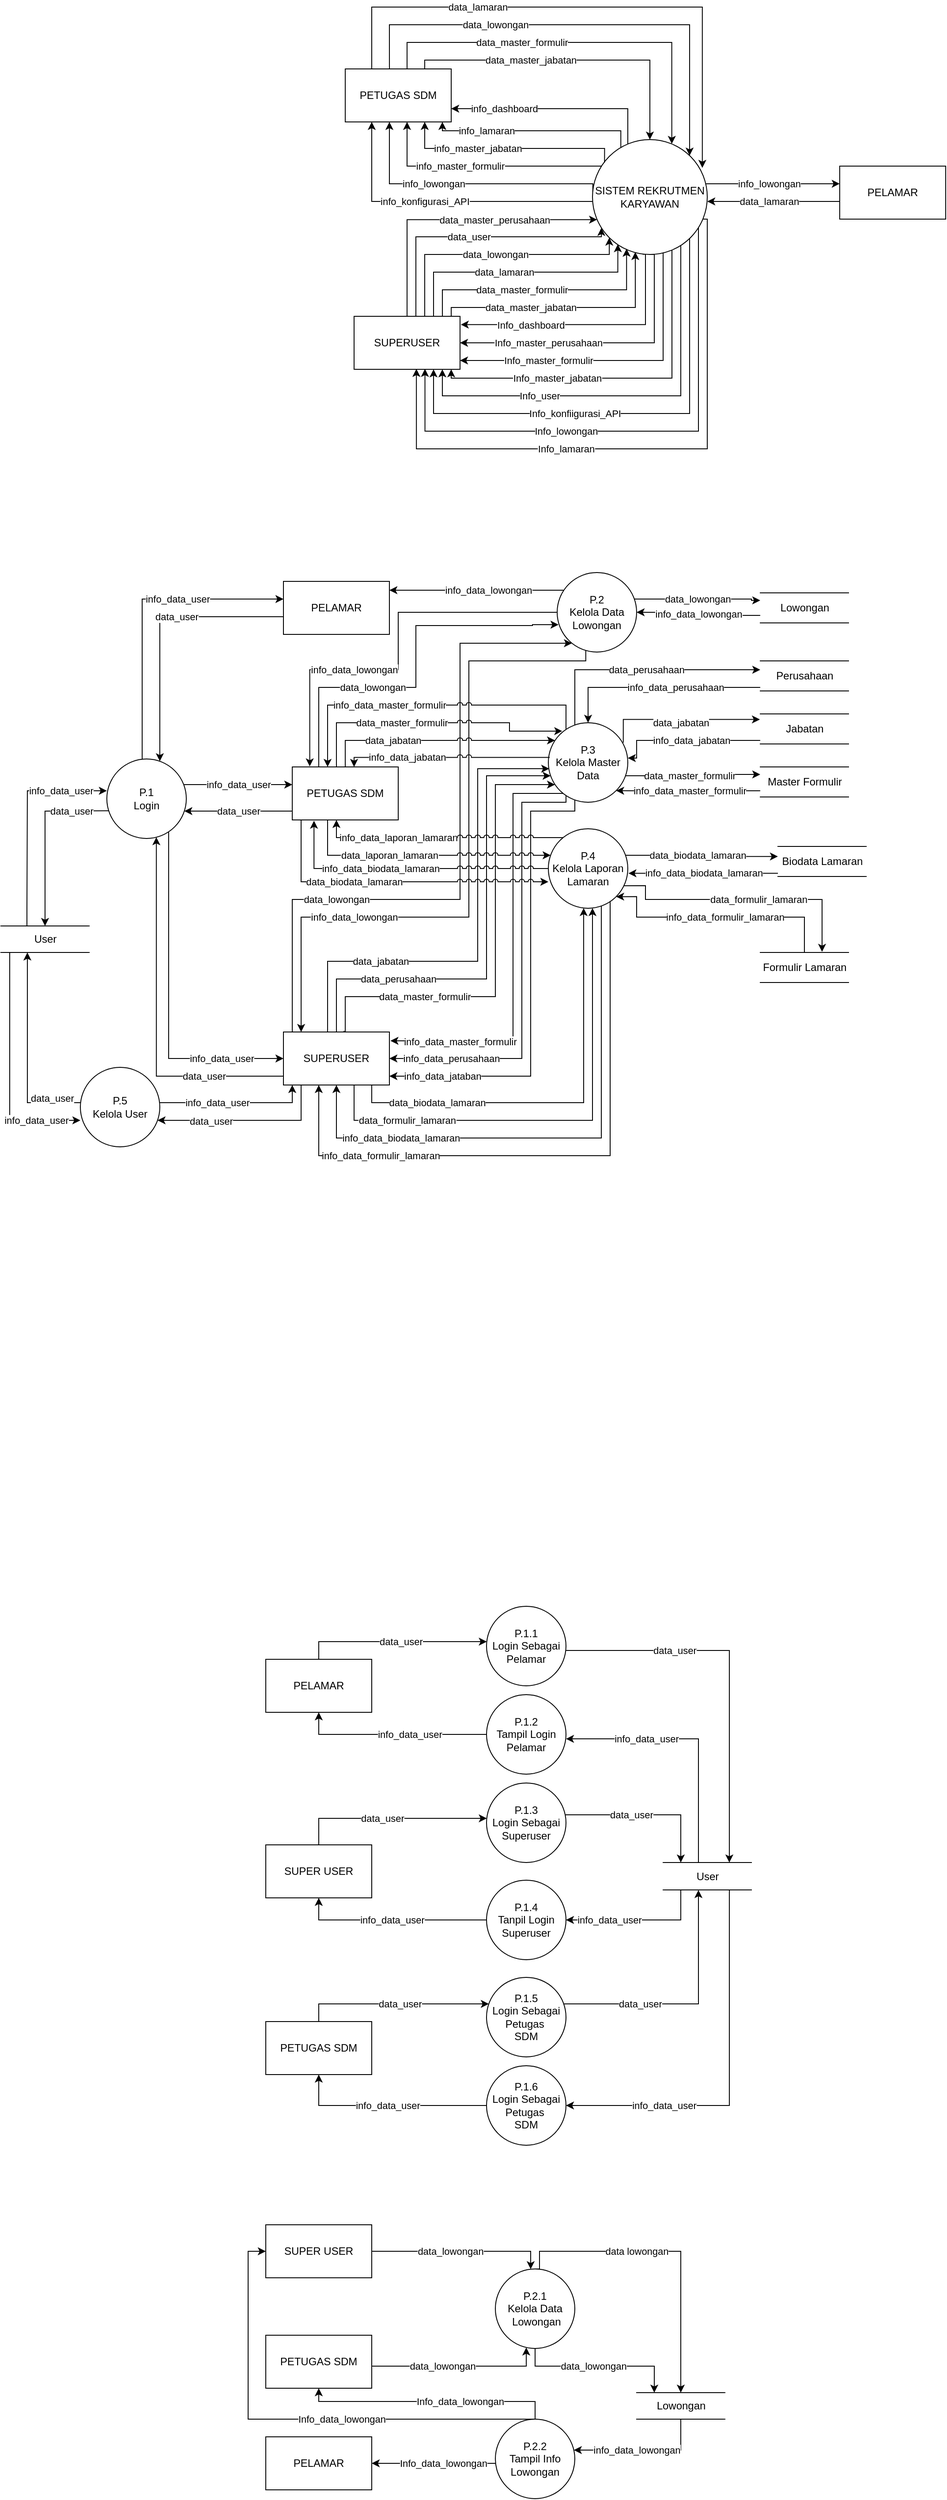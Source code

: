 <mxfile version="21.1.4" type="github">
  <diagram id="4OnkQuiGUajiTFqm5Er3" name="Page-1">
    <mxGraphModel dx="1930" dy="1580" grid="1" gridSize="10" guides="1" tooltips="1" connect="1" arrows="1" fold="1" page="1" pageScale="1" pageWidth="850" pageHeight="1100" math="0" shadow="0">
      <root>
        <mxCell id="0" />
        <mxCell id="1" parent="0" />
        <mxCell id="mXWuJuIeZDy16dcTsGSH-174" value="info_lamaran" style="edgeStyle=orthogonalEdgeStyle;rounded=0;orthogonalLoop=1;jettySize=auto;html=1;exitX=0.072;exitY=0.753;exitDx=0;exitDy=0;exitPerimeter=0;" parent="1" source="mXWuJuIeZDy16dcTsGSH-188" target="mXWuJuIeZDy16dcTsGSH-195" edge="1">
          <mxGeometry x="0.481" relative="1" as="geometry">
            <Array as="points">
              <mxPoint x="402" y="120" />
              <mxPoint x="200" y="120" />
            </Array>
            <mxPoint as="offset" />
            <mxPoint x="419.27" y="134.04" as="sourcePoint" />
            <mxPoint x="200" y="113" as="targetPoint" />
          </mxGeometry>
        </mxCell>
        <mxCell id="mXWuJuIeZDy16dcTsGSH-175" value="info_master_formulir" style="edgeStyle=orthogonalEdgeStyle;rounded=0;orthogonalLoop=1;jettySize=auto;html=1;" parent="1" source="mXWuJuIeZDy16dcTsGSH-188" target="mXWuJuIeZDy16dcTsGSH-195" edge="1">
          <mxGeometry x="0.186" relative="1" as="geometry">
            <Array as="points">
              <mxPoint x="160" y="160" />
            </Array>
            <mxPoint as="offset" />
          </mxGeometry>
        </mxCell>
        <mxCell id="mXWuJuIeZDy16dcTsGSH-176" value="info_konfigurasi_API" style="edgeStyle=orthogonalEdgeStyle;rounded=0;orthogonalLoop=1;jettySize=auto;html=1;entryX=0.25;entryY=1;entryDx=0;entryDy=0;" parent="1" source="mXWuJuIeZDy16dcTsGSH-188" target="mXWuJuIeZDy16dcTsGSH-195" edge="1">
          <mxGeometry x="0.118" relative="1" as="geometry">
            <Array as="points">
              <mxPoint x="120" y="200" />
            </Array>
            <mxPoint as="offset" />
            <mxPoint x="120" y="120" as="targetPoint" />
          </mxGeometry>
        </mxCell>
        <mxCell id="mXWuJuIeZDy16dcTsGSH-177" value="info_dashboard" style="edgeStyle=orthogonalEdgeStyle;rounded=0;orthogonalLoop=1;jettySize=auto;html=1;entryX=1;entryY=0.75;entryDx=0;entryDy=0;" parent="1" source="mXWuJuIeZDy16dcTsGSH-188" target="mXWuJuIeZDy16dcTsGSH-195" edge="1">
          <mxGeometry x="0.5" relative="1" as="geometry">
            <Array as="points">
              <mxPoint x="410" y="95" />
            </Array>
            <mxPoint as="offset" />
          </mxGeometry>
        </mxCell>
        <mxCell id="mXWuJuIeZDy16dcTsGSH-178" value="data_lowongan" style="edgeStyle=orthogonalEdgeStyle;rounded=0;orthogonalLoop=1;jettySize=auto;html=1;exitX=0.417;exitY=0;exitDx=0;exitDy=0;exitPerimeter=0;" parent="1" source="mXWuJuIeZDy16dcTsGSH-195" target="mXWuJuIeZDy16dcTsGSH-188" edge="1">
          <mxGeometry x="-0.368" relative="1" as="geometry">
            <Array as="points">
              <mxPoint x="140" />
              <mxPoint x="480" />
            </Array>
            <mxPoint as="offset" />
          </mxGeometry>
        </mxCell>
        <mxCell id="mXWuJuIeZDy16dcTsGSH-179" value="info_lowongan" style="edgeStyle=orthogonalEdgeStyle;rounded=0;orthogonalLoop=1;jettySize=auto;html=1;entryX=0;entryY=0.333;entryDx=0;entryDy=0;entryPerimeter=0;" parent="1" source="mXWuJuIeZDy16dcTsGSH-188" target="mXWuJuIeZDy16dcTsGSH-197" edge="1">
          <mxGeometry x="-0.054" relative="1" as="geometry">
            <Array as="points">
              <mxPoint x="510" y="180" />
              <mxPoint x="510" y="180" />
            </Array>
            <mxPoint as="offset" />
            <mxPoint x="648" y="170" as="targetPoint" />
          </mxGeometry>
        </mxCell>
        <mxCell id="mXWuJuIeZDy16dcTsGSH-180" value="Info_master_jabatan" style="edgeStyle=orthogonalEdgeStyle;rounded=0;orthogonalLoop=1;jettySize=auto;html=1;" parent="1" source="mXWuJuIeZDy16dcTsGSH-188" edge="1">
          <mxGeometry x="0.358" relative="1" as="geometry">
            <mxPoint x="210" y="390" as="targetPoint" />
            <Array as="points">
              <mxPoint x="460" y="400" />
              <mxPoint x="210" y="400" />
            </Array>
            <mxPoint as="offset" />
          </mxGeometry>
        </mxCell>
        <mxCell id="mXWuJuIeZDy16dcTsGSH-181" value="Info_master_formulir" style="edgeStyle=orthogonalEdgeStyle;rounded=0;orthogonalLoop=1;jettySize=auto;html=1;" parent="1" source="mXWuJuIeZDy16dcTsGSH-188" target="mXWuJuIeZDy16dcTsGSH-204" edge="1">
          <mxGeometry x="0.431" relative="1" as="geometry">
            <mxPoint x="230" y="380" as="targetPoint" />
            <Array as="points">
              <mxPoint x="450" y="380" />
            </Array>
            <mxPoint as="offset" />
          </mxGeometry>
        </mxCell>
        <mxCell id="mXWuJuIeZDy16dcTsGSH-182" value="Info_master_perusahaan" style="edgeStyle=orthogonalEdgeStyle;rounded=0;orthogonalLoop=1;jettySize=auto;html=1;entryX=1;entryY=0.5;entryDx=0;entryDy=0;exitX=1;exitY=0.5;exitDx=0;exitDy=0;" parent="1" source="mXWuJuIeZDy16dcTsGSH-188" target="mXWuJuIeZDy16dcTsGSH-204" edge="1">
          <mxGeometry x="0.385" relative="1" as="geometry">
            <Array as="points">
              <mxPoint x="440" y="260" />
              <mxPoint x="440" y="360" />
            </Array>
            <mxPoint as="offset" />
          </mxGeometry>
        </mxCell>
        <mxCell id="mXWuJuIeZDy16dcTsGSH-183" value="Info_dashboard" style="edgeStyle=orthogonalEdgeStyle;rounded=0;orthogonalLoop=1;jettySize=auto;html=1;entryX=1.007;entryY=0.157;entryDx=0;entryDy=0;exitX=0.998;exitY=0.563;exitDx=0;exitDy=0;exitPerimeter=0;entryPerimeter=0;" parent="1" source="mXWuJuIeZDy16dcTsGSH-188" target="mXWuJuIeZDy16dcTsGSH-204" edge="1">
          <mxGeometry x="0.458" y="1" relative="1" as="geometry">
            <Array as="points">
              <mxPoint x="430" y="260" />
              <mxPoint x="430" y="339" />
            </Array>
            <mxPoint as="offset" />
          </mxGeometry>
        </mxCell>
        <mxCell id="mXWuJuIeZDy16dcTsGSH-184" value="Info_user" style="edgeStyle=orthogonalEdgeStyle;rounded=0;orthogonalLoop=1;jettySize=auto;html=1;entryX=0.833;entryY=1;entryDx=0;entryDy=0;entryPerimeter=0;" parent="1" source="mXWuJuIeZDy16dcTsGSH-188" target="mXWuJuIeZDy16dcTsGSH-204" edge="1">
          <mxGeometry x="0.405" relative="1" as="geometry">
            <Array as="points">
              <mxPoint x="470" y="420" />
              <mxPoint x="200" y="420" />
            </Array>
            <mxPoint as="offset" />
          </mxGeometry>
        </mxCell>
        <mxCell id="mXWuJuIeZDy16dcTsGSH-185" value="Info_konfiigurasi_API" style="edgeStyle=orthogonalEdgeStyle;rounded=0;orthogonalLoop=1;jettySize=auto;html=1;entryX=0.75;entryY=1;entryDx=0;entryDy=0;" parent="1" source="mXWuJuIeZDy16dcTsGSH-188" target="mXWuJuIeZDy16dcTsGSH-204" edge="1">
          <mxGeometry x="0.22" relative="1" as="geometry">
            <Array as="points">
              <mxPoint x="480" y="440" />
              <mxPoint x="190" y="440" />
            </Array>
            <mxPoint as="offset" />
          </mxGeometry>
        </mxCell>
        <mxCell id="mXWuJuIeZDy16dcTsGSH-186" value="Info_lowongan" style="edgeStyle=orthogonalEdgeStyle;rounded=0;orthogonalLoop=1;jettySize=auto;html=1;entryX=0.669;entryY=0.992;entryDx=0;entryDy=0;entryPerimeter=0;" parent="1" source="mXWuJuIeZDy16dcTsGSH-188" target="mXWuJuIeZDy16dcTsGSH-204" edge="1">
          <mxGeometry x="0.246" relative="1" as="geometry">
            <Array as="points">
              <mxPoint x="490" y="460" />
              <mxPoint x="180" y="460" />
            </Array>
            <mxPoint as="offset" />
          </mxGeometry>
        </mxCell>
        <mxCell id="mXWuJuIeZDy16dcTsGSH-187" value="Info_lamaran" style="edgeStyle=orthogonalEdgeStyle;rounded=0;orthogonalLoop=1;jettySize=auto;html=1;entryX=0.588;entryY=0.992;entryDx=0;entryDy=0;entryPerimeter=0;exitX=0.741;exitY=0.064;exitDx=0;exitDy=0;exitPerimeter=0;" parent="1" source="mXWuJuIeZDy16dcTsGSH-188" target="mXWuJuIeZDy16dcTsGSH-204" edge="1">
          <mxGeometry x="0.252" relative="1" as="geometry">
            <Array as="points">
              <mxPoint x="492" y="220" />
              <mxPoint x="500" y="220" />
              <mxPoint x="500" y="480" />
              <mxPoint x="171" y="480" />
            </Array>
            <mxPoint as="offset" />
          </mxGeometry>
        </mxCell>
        <mxCell id="mXWuJuIeZDy16dcTsGSH-188" value="SISTEM REKRUTMEN KARYAWAN" style="ellipse;whiteSpace=wrap;html=1;aspect=fixed;direction=south;" parent="1" vertex="1">
          <mxGeometry x="370" y="130" width="130" height="130" as="geometry" />
        </mxCell>
        <mxCell id="mXWuJuIeZDy16dcTsGSH-189" value="data_lamaran" style="edgeStyle=orthogonalEdgeStyle;rounded=0;orthogonalLoop=1;jettySize=auto;html=1;entryX=0.246;entryY=0.043;entryDx=0;entryDy=0;entryPerimeter=0;" parent="1" source="mXWuJuIeZDy16dcTsGSH-195" target="mXWuJuIeZDy16dcTsGSH-188" edge="1">
          <mxGeometry x="-0.393" relative="1" as="geometry">
            <Array as="points">
              <mxPoint x="120" y="-20" />
              <mxPoint x="494" y="-20" />
            </Array>
            <mxPoint as="offset" />
          </mxGeometry>
        </mxCell>
        <mxCell id="mXWuJuIeZDy16dcTsGSH-190" value="data_master_formulir" style="edgeStyle=orthogonalEdgeStyle;rounded=0;orthogonalLoop=1;jettySize=auto;html=1;entryX=0.037;entryY=0.309;entryDx=0;entryDy=0;entryPerimeter=0;" parent="1" source="mXWuJuIeZDy16dcTsGSH-195" target="mXWuJuIeZDy16dcTsGSH-188" edge="1">
          <mxGeometry x="-0.28" relative="1" as="geometry">
            <Array as="points">
              <mxPoint x="160" y="20" />
              <mxPoint x="460" y="20" />
            </Array>
            <mxPoint as="offset" />
            <mxPoint x="460" y="130" as="targetPoint" />
          </mxGeometry>
        </mxCell>
        <mxCell id="mXWuJuIeZDy16dcTsGSH-191" value="" style="edgeStyle=orthogonalEdgeStyle;rounded=0;orthogonalLoop=1;jettySize=auto;html=1;exitX=0.2;exitY=0.895;exitDx=0;exitDy=0;exitPerimeter=0;" parent="1" source="mXWuJuIeZDy16dcTsGSH-188" target="mXWuJuIeZDy16dcTsGSH-195" edge="1">
          <mxGeometry x="0.041" y="10" relative="1" as="geometry">
            <Array as="points">
              <mxPoint x="384" y="140" />
              <mxPoint x="180" y="140" />
            </Array>
            <mxPoint as="offset" />
          </mxGeometry>
        </mxCell>
        <mxCell id="mXWuJuIeZDy16dcTsGSH-192" value="info_master_jabatan" style="edgeLabel;html=1;align=center;verticalAlign=middle;resizable=0;points=[];" parent="mXWuJuIeZDy16dcTsGSH-191" vertex="1" connectable="0">
          <mxGeometry x="0.24" y="1" relative="1" as="geometry">
            <mxPoint x="-5" y="-1" as="offset" />
          </mxGeometry>
        </mxCell>
        <mxCell id="mXWuJuIeZDy16dcTsGSH-193" value="info_lowongan" style="edgeStyle=orthogonalEdgeStyle;rounded=0;orthogonalLoop=1;jettySize=auto;html=1;exitX=0.451;exitY=0.997;exitDx=0;exitDy=0;exitPerimeter=0;" parent="1" source="mXWuJuIeZDy16dcTsGSH-188" target="mXWuJuIeZDy16dcTsGSH-195" edge="1">
          <mxGeometry x="0.223" relative="1" as="geometry">
            <Array as="points">
              <mxPoint x="370" y="180" />
              <mxPoint x="140" y="180" />
            </Array>
            <mxPoint as="offset" />
          </mxGeometry>
        </mxCell>
        <mxCell id="mXWuJuIeZDy16dcTsGSH-194" value="data_master_jabatan" style="edgeStyle=orthogonalEdgeStyle;rounded=0;orthogonalLoop=1;jettySize=auto;html=1;" parent="1" source="mXWuJuIeZDy16dcTsGSH-195" target="mXWuJuIeZDy16dcTsGSH-188" edge="1">
          <mxGeometry x="-0.268" relative="1" as="geometry">
            <Array as="points">
              <mxPoint x="180" y="40" />
              <mxPoint x="435" y="40" />
            </Array>
            <mxPoint as="offset" />
          </mxGeometry>
        </mxCell>
        <mxCell id="mXWuJuIeZDy16dcTsGSH-195" value="PETUGAS SDM" style="rounded=0;whiteSpace=wrap;html=1;" parent="1" vertex="1">
          <mxGeometry x="90" y="50" width="120" height="60" as="geometry" />
        </mxCell>
        <mxCell id="mXWuJuIeZDy16dcTsGSH-196" value="data_lamaran" style="edgeStyle=orthogonalEdgeStyle;rounded=0;orthogonalLoop=1;jettySize=auto;html=1;" parent="1" source="mXWuJuIeZDy16dcTsGSH-197" edge="1">
          <mxGeometry x="0.067" relative="1" as="geometry">
            <Array as="points">
              <mxPoint x="500" y="200" />
            </Array>
            <mxPoint as="offset" />
            <mxPoint x="500" y="200" as="targetPoint" />
          </mxGeometry>
        </mxCell>
        <mxCell id="mXWuJuIeZDy16dcTsGSH-197" value="PELAMAR" style="rounded=0;whiteSpace=wrap;html=1;" parent="1" vertex="1">
          <mxGeometry x="650" y="160" width="120" height="60" as="geometry" />
        </mxCell>
        <mxCell id="mXWuJuIeZDy16dcTsGSH-198" value="data_master_jabatan" style="edgeStyle=orthogonalEdgeStyle;rounded=0;orthogonalLoop=1;jettySize=auto;html=1;entryX=0.979;entryY=0.627;entryDx=0;entryDy=0;entryPerimeter=0;" parent="1" source="mXWuJuIeZDy16dcTsGSH-204" target="mXWuJuIeZDy16dcTsGSH-188" edge="1">
          <mxGeometry x="-0.289" relative="1" as="geometry">
            <Array as="points">
              <mxPoint x="210" y="320" />
              <mxPoint x="419" y="320" />
            </Array>
            <mxPoint as="offset" />
          </mxGeometry>
        </mxCell>
        <mxCell id="mXWuJuIeZDy16dcTsGSH-199" value="data_master_formulir" style="edgeStyle=orthogonalEdgeStyle;rounded=0;orthogonalLoop=1;jettySize=auto;html=1;entryX=0.95;entryY=0.703;entryDx=0;entryDy=0;entryPerimeter=0;" parent="1" source="mXWuJuIeZDy16dcTsGSH-204" target="mXWuJuIeZDy16dcTsGSH-188" edge="1">
          <mxGeometry x="-0.158" relative="1" as="geometry">
            <Array as="points">
              <mxPoint x="200" y="300" />
              <mxPoint x="409" y="300" />
            </Array>
            <mxPoint as="offset" />
          </mxGeometry>
        </mxCell>
        <mxCell id="mXWuJuIeZDy16dcTsGSH-200" value="data_lamaran" style="edgeStyle=orthogonalEdgeStyle;rounded=0;orthogonalLoop=1;jettySize=auto;html=1;entryX=0.911;entryY=0.779;entryDx=0;entryDy=0;entryPerimeter=0;" parent="1" source="mXWuJuIeZDy16dcTsGSH-204" target="mXWuJuIeZDy16dcTsGSH-188" edge="1">
          <mxGeometry x="-0.104" relative="1" as="geometry">
            <Array as="points">
              <mxPoint x="190" y="280" />
              <mxPoint x="399" y="280" />
            </Array>
            <mxPoint as="offset" />
          </mxGeometry>
        </mxCell>
        <mxCell id="mXWuJuIeZDy16dcTsGSH-201" value="data_lowongan" style="edgeStyle=orthogonalEdgeStyle;rounded=0;orthogonalLoop=1;jettySize=auto;html=1;entryX=1;entryY=1;entryDx=0;entryDy=0;" parent="1" source="mXWuJuIeZDy16dcTsGSH-204" target="mXWuJuIeZDy16dcTsGSH-188" edge="1">
          <mxGeometry x="0.007" relative="1" as="geometry">
            <Array as="points">
              <mxPoint x="180" y="260" />
              <mxPoint x="389" y="260" />
            </Array>
            <mxPoint as="offset" />
          </mxGeometry>
        </mxCell>
        <mxCell id="mXWuJuIeZDy16dcTsGSH-202" value="data_user" style="edgeStyle=orthogonalEdgeStyle;rounded=0;orthogonalLoop=1;jettySize=auto;html=1;entryX=0.769;entryY=0.923;entryDx=0;entryDy=0;entryPerimeter=0;" parent="1" source="mXWuJuIeZDy16dcTsGSH-204" target="mXWuJuIeZDy16dcTsGSH-188" edge="1">
          <mxGeometry x="-0.033" relative="1" as="geometry">
            <Array as="points">
              <mxPoint x="170" y="240" />
              <mxPoint x="380" y="240" />
            </Array>
            <mxPoint as="offset" />
          </mxGeometry>
        </mxCell>
        <mxCell id="mXWuJuIeZDy16dcTsGSH-203" value="data_master_perusahaan" style="edgeStyle=orthogonalEdgeStyle;rounded=0;orthogonalLoop=1;jettySize=auto;html=1;entryX=0.697;entryY=0.96;entryDx=0;entryDy=0;entryPerimeter=0;" parent="1" source="mXWuJuIeZDy16dcTsGSH-204" target="mXWuJuIeZDy16dcTsGSH-188" edge="1">
          <mxGeometry x="0.283" relative="1" as="geometry">
            <mxPoint x="370" y="220" as="targetPoint" />
            <Array as="points">
              <mxPoint x="160" y="221" />
            </Array>
            <mxPoint as="offset" />
          </mxGeometry>
        </mxCell>
        <mxCell id="mXWuJuIeZDy16dcTsGSH-204" value="SUPERUSER" style="rounded=0;whiteSpace=wrap;html=1;" parent="1" vertex="1">
          <mxGeometry x="100" y="330" width="120" height="60" as="geometry" />
        </mxCell>
        <mxCell id="mXWuJuIeZDy16dcTsGSH-205" value="data_user" style="edgeStyle=orthogonalEdgeStyle;rounded=0;orthogonalLoop=1;jettySize=auto;html=1;entryX=0.5;entryY=0;entryDx=0;entryDy=0;exitX=0.028;exitY=0.651;exitDx=0;exitDy=0;exitPerimeter=0;" parent="1" source="mXWuJuIeZDy16dcTsGSH-209" target="mXWuJuIeZDy16dcTsGSH-225" edge="1">
          <mxGeometry x="-0.58" relative="1" as="geometry">
            <mxPoint x="-180.0" y="884" as="sourcePoint" />
            <mxPoint x="-270" y="884" as="targetPoint" />
            <Array as="points">
              <mxPoint x="-180" y="890" />
              <mxPoint x="-250" y="890" />
            </Array>
            <mxPoint as="offset" />
          </mxGeometry>
        </mxCell>
        <mxCell id="mXWuJuIeZDy16dcTsGSH-206" value="info_data_user" style="edgeStyle=orthogonalEdgeStyle;rounded=0;orthogonalLoop=1;jettySize=auto;html=1;" parent="1" source="mXWuJuIeZDy16dcTsGSH-209" edge="1">
          <mxGeometry x="0.296" relative="1" as="geometry">
            <Array as="points">
              <mxPoint x="-140" y="650" />
              <mxPoint x="20" y="650" />
            </Array>
            <mxPoint as="offset" />
            <mxPoint x="20" y="650" as="targetPoint" />
          </mxGeometry>
        </mxCell>
        <mxCell id="mXWuJuIeZDy16dcTsGSH-207" value="info_data_user" style="edgeStyle=orthogonalEdgeStyle;rounded=0;orthogonalLoop=1;jettySize=auto;html=1;" parent="1" source="mXWuJuIeZDy16dcTsGSH-209" edge="1">
          <mxGeometry relative="1" as="geometry">
            <mxPoint x="30" y="860" as="targetPoint" />
            <Array as="points">
              <mxPoint x="30" y="860" />
            </Array>
          </mxGeometry>
        </mxCell>
        <mxCell id="mXWuJuIeZDy16dcTsGSH-208" value="info_data_user" style="edgeStyle=orthogonalEdgeStyle;rounded=0;orthogonalLoop=1;jettySize=auto;html=1;entryX=0;entryY=0.5;entryDx=0;entryDy=0;" parent="1" source="mXWuJuIeZDy16dcTsGSH-209" target="mXWuJuIeZDy16dcTsGSH-222" edge="1">
          <mxGeometry x="0.638" relative="1" as="geometry">
            <Array as="points">
              <mxPoint x="-110" y="1170" />
            </Array>
            <mxPoint as="offset" />
            <mxPoint x="20" y="1180" as="targetPoint" />
          </mxGeometry>
        </mxCell>
        <mxCell id="mXWuJuIeZDy16dcTsGSH-209" value="&lt;div&gt;P.1&lt;/div&gt;&lt;div&gt;Login&lt;br&gt;&lt;/div&gt;" style="ellipse;whiteSpace=wrap;html=1;aspect=fixed;" parent="1" vertex="1">
          <mxGeometry x="-180" y="831" width="90" height="90" as="geometry" />
        </mxCell>
        <mxCell id="mXWuJuIeZDy16dcTsGSH-210" value="data_user" style="edgeStyle=orthogonalEdgeStyle;rounded=0;orthogonalLoop=1;jettySize=auto;html=1;" parent="1" source="mXWuJuIeZDy16dcTsGSH-212" target="mXWuJuIeZDy16dcTsGSH-209" edge="1">
          <mxGeometry relative="1" as="geometry">
            <Array as="points">
              <mxPoint x="-60" y="890" />
              <mxPoint x="-60" y="890" />
            </Array>
          </mxGeometry>
        </mxCell>
        <mxCell id="mXWuJuIeZDy16dcTsGSH-211" value="data_lowongan" style="edgeStyle=orthogonalEdgeStyle;rounded=0;orthogonalLoop=1;jettySize=auto;html=1;entryX=0.017;entryY=0.656;entryDx=0;entryDy=0;entryPerimeter=0;" parent="1" source="mXWuJuIeZDy16dcTsGSH-212" target="mXWuJuIeZDy16dcTsGSH-232" edge="1">
          <mxGeometry x="-0.302" relative="1" as="geometry">
            <Array as="points">
              <mxPoint x="60" y="750" />
              <mxPoint x="170" y="750" />
              <mxPoint x="170" y="680" />
              <mxPoint x="302" y="680" />
            </Array>
            <mxPoint as="offset" />
          </mxGeometry>
        </mxCell>
        <mxCell id="mXWuJuIeZDy16dcTsGSH-212" value="PETUGAS SDM" style="rounded=0;whiteSpace=wrap;html=1;" parent="1" vertex="1">
          <mxGeometry x="30" y="840" width="120" height="60" as="geometry" />
        </mxCell>
        <mxCell id="mXWuJuIeZDy16dcTsGSH-213" value="data_user" style="edgeStyle=orthogonalEdgeStyle;rounded=0;orthogonalLoop=1;jettySize=auto;html=1;" parent="1" source="mXWuJuIeZDy16dcTsGSH-214" target="mXWuJuIeZDy16dcTsGSH-209" edge="1">
          <mxGeometry x="-0.201" relative="1" as="geometry">
            <Array as="points">
              <mxPoint x="-120" y="670" />
            </Array>
            <mxPoint as="offset" />
          </mxGeometry>
        </mxCell>
        <mxCell id="mXWuJuIeZDy16dcTsGSH-214" value="PELAMAR" style="rounded=0;whiteSpace=wrap;html=1;" parent="1" vertex="1">
          <mxGeometry x="20" y="630" width="120" height="60" as="geometry" />
        </mxCell>
        <mxCell id="mXWuJuIeZDy16dcTsGSH-215" value="data_user" style="edgeStyle=orthogonalEdgeStyle;rounded=0;orthogonalLoop=1;jettySize=auto;html=1;entryX=0.623;entryY=0.984;entryDx=0;entryDy=0;entryPerimeter=0;" parent="1" source="mXWuJuIeZDy16dcTsGSH-222" target="mXWuJuIeZDy16dcTsGSH-209" edge="1">
          <mxGeometry x="-0.566" relative="1" as="geometry">
            <Array as="points">
              <mxPoint x="-124" y="1190" />
            </Array>
            <mxPoint as="offset" />
            <mxPoint x="-120" y="920" as="targetPoint" />
          </mxGeometry>
        </mxCell>
        <mxCell id="mXWuJuIeZDy16dcTsGSH-216" value="data_lowongan" style="edgeStyle=orthogonalEdgeStyle;rounded=0;orthogonalLoop=1;jettySize=auto;html=1;" parent="1" source="mXWuJuIeZDy16dcTsGSH-222" target="mXWuJuIeZDy16dcTsGSH-232" edge="1">
          <mxGeometry x="-0.471" relative="1" as="geometry">
            <mxPoint x="200" y="690" as="targetPoint" />
            <Array as="points">
              <mxPoint x="30" y="990" />
              <mxPoint x="220" y="990" />
              <mxPoint x="220" y="700" />
            </Array>
            <mxPoint as="offset" />
          </mxGeometry>
        </mxCell>
        <mxCell id="mXWuJuIeZDy16dcTsGSH-217" value="data_jabatan" style="edgeStyle=orthogonalEdgeStyle;rounded=0;orthogonalLoop=1;jettySize=auto;html=1;entryX=0.011;entryY=0.578;entryDx=0;entryDy=0;entryPerimeter=0;" parent="1" source="mXWuJuIeZDy16dcTsGSH-222" target="mXWuJuIeZDy16dcTsGSH-243" edge="1">
          <mxGeometry x="-0.49" relative="1" as="geometry">
            <Array as="points">
              <mxPoint x="70" y="1060" />
              <mxPoint x="240" y="1060" />
              <mxPoint x="240" y="842" />
            </Array>
            <mxPoint as="offset" />
          </mxGeometry>
        </mxCell>
        <mxCell id="mXWuJuIeZDy16dcTsGSH-218" value="data_master_formulir" style="edgeStyle=orthogonalEdgeStyle;rounded=0;orthogonalLoop=1;jettySize=auto;html=1;exitX=0.572;exitY=-0.022;exitDx=0;exitDy=0;exitPerimeter=0;" parent="1" source="mXWuJuIeZDy16dcTsGSH-222" target="mXWuJuIeZDy16dcTsGSH-243" edge="1">
          <mxGeometry x="-0.49" relative="1" as="geometry">
            <mxPoint x="270" y="870" as="targetPoint" />
            <Array as="points">
              <mxPoint x="89" y="1140" />
              <mxPoint x="90" y="1140" />
              <mxPoint x="90" y="1100" />
              <mxPoint x="260" y="1100" />
              <mxPoint x="260" y="860" />
            </Array>
            <mxPoint as="offset" />
          </mxGeometry>
        </mxCell>
        <mxCell id="mXWuJuIeZDy16dcTsGSH-219" value="data_biodata_lamaran" style="edgeStyle=orthogonalEdgeStyle;rounded=0;orthogonalLoop=1;jettySize=auto;html=1;" parent="1" source="mXWuJuIeZDy16dcTsGSH-222" target="mXWuJuIeZDy16dcTsGSH-250" edge="1">
          <mxGeometry x="-0.609" relative="1" as="geometry">
            <Array as="points">
              <mxPoint x="120" y="1220" />
              <mxPoint x="360" y="1220" />
            </Array>
            <mxPoint as="offset" />
          </mxGeometry>
        </mxCell>
        <mxCell id="mXWuJuIeZDy16dcTsGSH-220" value="data_formulir_lamaran" style="edgeStyle=orthogonalEdgeStyle;rounded=0;orthogonalLoop=1;jettySize=auto;html=1;" parent="1" source="mXWuJuIeZDy16dcTsGSH-222" target="mXWuJuIeZDy16dcTsGSH-250" edge="1">
          <mxGeometry x="-0.637" relative="1" as="geometry">
            <Array as="points">
              <mxPoint x="100" y="1240" />
              <mxPoint x="370" y="1240" />
            </Array>
            <mxPoint as="offset" />
            <mxPoint x="370" y="1010" as="targetPoint" />
          </mxGeometry>
        </mxCell>
        <mxCell id="mXWuJuIeZDy16dcTsGSH-221" value="data_user" style="edgeStyle=orthogonalEdgeStyle;rounded=0;orthogonalLoop=1;jettySize=auto;html=1;exitX=0.21;exitY=0.999;exitDx=0;exitDy=0;exitPerimeter=0;" parent="1" source="mXWuJuIeZDy16dcTsGSH-222" target="mXWuJuIeZDy16dcTsGSH-253" edge="1">
          <mxGeometry x="0.418" y="1" relative="1" as="geometry">
            <Array as="points">
              <mxPoint x="40" y="1200" />
              <mxPoint x="40" y="1240" />
            </Array>
            <mxPoint as="offset" />
          </mxGeometry>
        </mxCell>
        <mxCell id="mXWuJuIeZDy16dcTsGSH-222" value="SUPERUSER" style="rounded=0;whiteSpace=wrap;html=1;" parent="1" vertex="1">
          <mxGeometry x="20" y="1140" width="120" height="60" as="geometry" />
        </mxCell>
        <mxCell id="mXWuJuIeZDy16dcTsGSH-223" value="info_data_user" style="edgeStyle=orthogonalEdgeStyle;rounded=0;orthogonalLoop=1;jettySize=auto;html=1;entryX=0;entryY=0.5;entryDx=0;entryDy=0;exitX=0.295;exitY=0.047;exitDx=0;exitDy=0;exitPerimeter=0;" parent="1" source="mXWuJuIeZDy16dcTsGSH-225" edge="1">
          <mxGeometry x="0.576" relative="1" as="geometry">
            <mxPoint x="-280" y="1000" as="sourcePoint" />
            <mxPoint x="-180.0" y="867" as="targetPoint" />
            <Array as="points">
              <mxPoint x="-270" y="1000" />
              <mxPoint x="-270" y="1000" />
              <mxPoint x="-270" y="867" />
            </Array>
            <mxPoint as="offset" />
          </mxGeometry>
        </mxCell>
        <mxCell id="mXWuJuIeZDy16dcTsGSH-224" value="info_data_user" style="edgeStyle=orthogonalEdgeStyle;rounded=0;orthogonalLoop=1;jettySize=auto;html=1;entryX=0;entryY=0.667;entryDx=0;entryDy=0;entryPerimeter=0;" parent="1" source="mXWuJuIeZDy16dcTsGSH-225" target="mXWuJuIeZDy16dcTsGSH-253" edge="1">
          <mxGeometry x="0.63" relative="1" as="geometry">
            <Array as="points">
              <mxPoint x="-290" y="1240" />
            </Array>
            <mxPoint as="offset" />
          </mxGeometry>
        </mxCell>
        <mxCell id="mXWuJuIeZDy16dcTsGSH-225" value="User" style="html=1;dashed=0;whitespace=wrap;shape=partialRectangle;right=0;left=0;" parent="1" vertex="1">
          <mxGeometry x="-300" y="1020" width="100" height="30" as="geometry" />
        </mxCell>
        <mxCell id="mXWuJuIeZDy16dcTsGSH-226" value="info_data_lowongan" style="edgeStyle=orthogonalEdgeStyle;rounded=0;orthogonalLoop=1;jettySize=auto;html=1;entryX=1;entryY=0.5;entryDx=0;entryDy=0;exitX=0;exitY=0.75;exitDx=0;exitDy=0;" parent="1" source="mXWuJuIeZDy16dcTsGSH-227" target="mXWuJuIeZDy16dcTsGSH-232" edge="1">
          <mxGeometry relative="1" as="geometry">
            <mxPoint x="600" y="722" as="sourcePoint" />
            <mxPoint x="380" y="722" as="targetPoint" />
          </mxGeometry>
        </mxCell>
        <mxCell id="mXWuJuIeZDy16dcTsGSH-227" value="Lowongan" style="html=1;dashed=0;whitespace=wrap;shape=partialRectangle;right=0;left=0;" parent="1" vertex="1">
          <mxGeometry x="560" y="643" width="100" height="34" as="geometry" />
        </mxCell>
        <mxCell id="mXWuJuIeZDy16dcTsGSH-228" value="info_data_lowongan" style="edgeStyle=orthogonalEdgeStyle;rounded=0;orthogonalLoop=1;jettySize=auto;html=1;exitX=0.333;exitY=0.222;exitDx=0;exitDy=0;exitPerimeter=0;" parent="1" source="mXWuJuIeZDy16dcTsGSH-232" edge="1">
          <mxGeometry x="-0.021" relative="1" as="geometry">
            <Array as="points">
              <mxPoint x="140" y="640" />
            </Array>
            <mxPoint as="offset" />
            <mxPoint x="140" y="640" as="targetPoint" />
          </mxGeometry>
        </mxCell>
        <mxCell id="mXWuJuIeZDy16dcTsGSH-229" value="data_lowongan" style="edgeStyle=orthogonalEdgeStyle;rounded=0;orthogonalLoop=1;jettySize=auto;html=1;entryX=0;entryY=0.25;entryDx=0;entryDy=0;" parent="1" source="mXWuJuIeZDy16dcTsGSH-232" target="mXWuJuIeZDy16dcTsGSH-227" edge="1">
          <mxGeometry relative="1" as="geometry">
            <mxPoint x="430" y="655" as="sourcePoint" />
            <mxPoint x="550" y="650" as="targetPoint" />
            <Array as="points">
              <mxPoint x="550" y="650" />
              <mxPoint x="550" y="652" />
            </Array>
          </mxGeometry>
        </mxCell>
        <mxCell id="mXWuJuIeZDy16dcTsGSH-230" value="info_data_lowongan" style="edgeStyle=orthogonalEdgeStyle;rounded=0;orthogonalLoop=1;jettySize=auto;html=1;entryX=0.165;entryY=-0.01;entryDx=0;entryDy=0;entryPerimeter=0;" parent="1" source="mXWuJuIeZDy16dcTsGSH-232" target="mXWuJuIeZDy16dcTsGSH-212" edge="1">
          <mxGeometry x="0.298" relative="1" as="geometry">
            <Array as="points">
              <mxPoint x="150" y="665" />
              <mxPoint x="150" y="730" />
              <mxPoint x="50" y="730" />
            </Array>
            <mxPoint as="offset" />
          </mxGeometry>
        </mxCell>
        <mxCell id="mXWuJuIeZDy16dcTsGSH-231" value="info_data_lowongan" style="edgeStyle=orthogonalEdgeStyle;rounded=0;orthogonalLoop=1;jettySize=auto;html=1;entryX=0.167;entryY=0;entryDx=0;entryDy=0;entryPerimeter=0;exitX=0.36;exitY=0.974;exitDx=0;exitDy=0;exitPerimeter=0;" parent="1" source="mXWuJuIeZDy16dcTsGSH-232" target="mXWuJuIeZDy16dcTsGSH-222" edge="1">
          <mxGeometry x="0.496" relative="1" as="geometry">
            <mxPoint x="40" y="1101" as="targetPoint" />
            <Array as="points">
              <mxPoint x="362" y="720" />
              <mxPoint x="230" y="720" />
              <mxPoint x="230" y="1010" />
              <mxPoint x="40" y="1010" />
            </Array>
            <mxPoint as="offset" />
          </mxGeometry>
        </mxCell>
        <mxCell id="mXWuJuIeZDy16dcTsGSH-232" value="&lt;div&gt;P.2&lt;/div&gt;&lt;div&gt;Kelola Data Lowongan&lt;br&gt;&lt;/div&gt;" style="ellipse;whiteSpace=wrap;html=1;aspect=fixed;" parent="1" vertex="1">
          <mxGeometry x="330" y="620" width="90" height="90" as="geometry" />
        </mxCell>
        <mxCell id="mXWuJuIeZDy16dcTsGSH-233" value="data_master_formulir" style="edgeStyle=orthogonalEdgeStyle;rounded=0;orthogonalLoop=1;jettySize=auto;html=1;exitX=0.25;exitY=0;exitDx=0;exitDy=0;entryX=0.175;entryY=0.105;entryDx=0;entryDy=0;entryPerimeter=0;jumpStyle=arc;" parent="1" source="mXWuJuIeZDy16dcTsGSH-212" target="mXWuJuIeZDy16dcTsGSH-243" edge="1">
          <mxGeometry x="-0.141" relative="1" as="geometry">
            <mxPoint x="70" y="840" as="sourcePoint" />
            <mxPoint x="280" y="790" as="targetPoint" />
            <Array as="points">
              <mxPoint x="80" y="840" />
              <mxPoint x="80" y="790" />
              <mxPoint x="276" y="790" />
              <mxPoint x="276" y="800" />
            </Array>
            <mxPoint as="offset" />
          </mxGeometry>
        </mxCell>
        <mxCell id="mXWuJuIeZDy16dcTsGSH-234" value="info_data_master_formulir" style="edgeStyle=orthogonalEdgeStyle;rounded=0;orthogonalLoop=1;jettySize=auto;html=1;jumpStyle=arc;" parent="1" source="mXWuJuIeZDy16dcTsGSH-243" edge="1">
          <mxGeometry x="0.238" relative="1" as="geometry">
            <mxPoint x="70" y="840" as="targetPoint" />
            <Array as="points">
              <mxPoint x="340" y="770" />
              <mxPoint x="70" y="770" />
            </Array>
            <mxPoint as="offset" />
          </mxGeometry>
        </mxCell>
        <mxCell id="mXWuJuIeZDy16dcTsGSH-235" value="data_perusahaan" style="edgeStyle=orthogonalEdgeStyle;rounded=0;orthogonalLoop=1;jettySize=auto;html=1;entryX=0;entryY=0.294;entryDx=0;entryDy=0;entryPerimeter=0;" parent="1" source="mXWuJuIeZDy16dcTsGSH-243" target="mXWuJuIeZDy16dcTsGSH-263" edge="1">
          <mxGeometry x="0.054" relative="1" as="geometry">
            <Array as="points">
              <mxPoint x="350" y="730" />
            </Array>
            <mxPoint as="offset" />
            <mxPoint x="510" y="740" as="targetPoint" />
          </mxGeometry>
        </mxCell>
        <mxCell id="mXWuJuIeZDy16dcTsGSH-236" value="data_jabatan" style="edgeStyle=orthogonalEdgeStyle;rounded=0;orthogonalLoop=1;jettySize=auto;html=1;entryX=-0.004;entryY=0.185;entryDx=0;entryDy=0;exitX=0.943;exitY=0.252;exitDx=0;exitDy=0;exitPerimeter=0;entryPerimeter=0;" parent="1" source="mXWuJuIeZDy16dcTsGSH-243" target="mXWuJuIeZDy16dcTsGSH-261" edge="1">
          <mxGeometry x="0.013" y="-4" relative="1" as="geometry">
            <Array as="points">
              <mxPoint x="405" y="786" />
            </Array>
            <mxPoint as="offset" />
          </mxGeometry>
        </mxCell>
        <mxCell id="mXWuJuIeZDy16dcTsGSH-237" value="data_master_formulir" style="edgeStyle=orthogonalEdgeStyle;rounded=0;orthogonalLoop=1;jettySize=auto;html=1;entryX=0;entryY=0.25;entryDx=0;entryDy=0;" parent="1" source="mXWuJuIeZDy16dcTsGSH-243" target="mXWuJuIeZDy16dcTsGSH-259" edge="1">
          <mxGeometry x="-0.054" relative="1" as="geometry">
            <Array as="points">
              <mxPoint x="520" y="850" />
            </Array>
            <mxPoint as="offset" />
          </mxGeometry>
        </mxCell>
        <mxCell id="mXWuJuIeZDy16dcTsGSH-238" value="" style="edgeStyle=orthogonalEdgeStyle;rounded=0;orthogonalLoop=1;jettySize=auto;html=1;exitX=0.333;exitY=0;exitDx=0;exitDy=0;exitPerimeter=0;" parent="1" source="mXWuJuIeZDy16dcTsGSH-222" target="mXWuJuIeZDy16dcTsGSH-243" edge="1">
          <mxGeometry x="0.702" relative="1" as="geometry">
            <mxPoint x="60" y="1099" as="sourcePoint" />
            <Array as="points">
              <mxPoint x="80" y="1140" />
              <mxPoint x="80" y="1080" />
              <mxPoint x="250" y="1080" />
              <mxPoint x="250" y="850" />
            </Array>
            <mxPoint as="offset" />
          </mxGeometry>
        </mxCell>
        <mxCell id="mXWuJuIeZDy16dcTsGSH-239" value="data_perusahaan" style="edgeLabel;html=1;align=center;verticalAlign=middle;resizable=0;points=[];" parent="mXWuJuIeZDy16dcTsGSH-238" vertex="1" connectable="0">
          <mxGeometry x="-0.672" y="-1" relative="1" as="geometry">
            <mxPoint x="59" y="-1" as="offset" />
          </mxGeometry>
        </mxCell>
        <mxCell id="mXWuJuIeZDy16dcTsGSH-240" value="info_data_master_formulir" style="edgeStyle=orthogonalEdgeStyle;rounded=0;orthogonalLoop=1;jettySize=auto;html=1;entryX=1.01;entryY=0.178;entryDx=0;entryDy=0;entryPerimeter=0;" parent="1" source="mXWuJuIeZDy16dcTsGSH-243" target="mXWuJuIeZDy16dcTsGSH-222" edge="1">
          <mxGeometry x="0.666" y="1" relative="1" as="geometry">
            <Array as="points">
              <mxPoint x="280" y="870" />
              <mxPoint x="280" y="1150" />
              <mxPoint x="141" y="1150" />
            </Array>
            <mxPoint as="offset" />
            <mxPoint x="141" y="1151" as="targetPoint" />
          </mxGeometry>
        </mxCell>
        <mxCell id="mXWuJuIeZDy16dcTsGSH-241" value="info_data_perusahaan" style="edgeStyle=orthogonalEdgeStyle;rounded=0;orthogonalLoop=1;jettySize=auto;html=1;entryX=1;entryY=0.5;entryDx=0;entryDy=0;" parent="1" target="mXWuJuIeZDy16dcTsGSH-222" edge="1">
          <mxGeometry x="0.72" relative="1" as="geometry">
            <mxPoint x="340" y="870" as="sourcePoint" />
            <Array as="points">
              <mxPoint x="340" y="880" />
              <mxPoint x="290" y="880" />
              <mxPoint x="290" y="1170" />
            </Array>
            <mxPoint as="offset" />
          </mxGeometry>
        </mxCell>
        <mxCell id="mXWuJuIeZDy16dcTsGSH-242" value="info_data_jataban" style="edgeStyle=orthogonalEdgeStyle;rounded=0;orthogonalLoop=1;jettySize=auto;html=1;" parent="1" source="mXWuJuIeZDy16dcTsGSH-243" edge="1">
          <mxGeometry x="0.77" relative="1" as="geometry">
            <mxPoint x="140" y="1190" as="targetPoint" />
            <Array as="points">
              <mxPoint x="350" y="890" />
              <mxPoint x="300" y="890" />
              <mxPoint x="300" y="1190" />
            </Array>
            <mxPoint as="offset" />
          </mxGeometry>
        </mxCell>
        <mxCell id="mXWuJuIeZDy16dcTsGSH-243" value="&lt;div&gt;P.3&lt;/div&gt;&lt;div&gt;Kelola Master Data&lt;br&gt;&lt;/div&gt;" style="ellipse;whiteSpace=wrap;html=1;aspect=fixed;" parent="1" vertex="1">
          <mxGeometry x="320" y="790" width="90" height="90" as="geometry" />
        </mxCell>
        <mxCell id="mXWuJuIeZDy16dcTsGSH-244" value="info_data_laporan_lamaran" style="edgeStyle=orthogonalEdgeStyle;rounded=0;orthogonalLoop=1;jettySize=auto;html=1;jumpStyle=arc;" parent="1" source="mXWuJuIeZDy16dcTsGSH-250" target="mXWuJuIeZDy16dcTsGSH-212" edge="1">
          <mxGeometry x="0.349" relative="1" as="geometry">
            <Array as="points">
              <mxPoint x="80" y="920" />
            </Array>
            <mxPoint as="offset" />
          </mxGeometry>
        </mxCell>
        <mxCell id="mXWuJuIeZDy16dcTsGSH-245" value="data_biodata_lamaran" style="edgeStyle=orthogonalEdgeStyle;rounded=0;orthogonalLoop=1;jettySize=auto;html=1;entryX=0;entryY=0.333;entryDx=0;entryDy=0;entryPerimeter=0;" parent="1" source="mXWuJuIeZDy16dcTsGSH-250" target="mXWuJuIeZDy16dcTsGSH-257" edge="1">
          <mxGeometry x="-0.061" relative="1" as="geometry">
            <Array as="points">
              <mxPoint x="490" y="940" />
              <mxPoint x="530" y="941" />
            </Array>
            <mxPoint as="offset" />
          </mxGeometry>
        </mxCell>
        <mxCell id="mXWuJuIeZDy16dcTsGSH-246" value="data_formulir_lamaran" style="edgeStyle=orthogonalEdgeStyle;rounded=0;orthogonalLoop=1;jettySize=auto;html=1;entryX=0.709;entryY=-0.021;entryDx=0;entryDy=0;exitX=0.952;exitY=0.716;exitDx=0;exitDy=0;exitPerimeter=0;entryPerimeter=0;" parent="1" source="mXWuJuIeZDy16dcTsGSH-250" target="mXWuJuIeZDy16dcTsGSH-255" edge="1">
          <mxGeometry x="0.115" relative="1" as="geometry">
            <Array as="points">
              <mxPoint x="430" y="974" />
              <mxPoint x="430" y="990" />
              <mxPoint x="630" y="990" />
              <mxPoint x="630" y="1049" />
            </Array>
            <mxPoint x="550" y="1010" as="targetPoint" />
            <mxPoint as="offset" />
          </mxGeometry>
        </mxCell>
        <mxCell id="mXWuJuIeZDy16dcTsGSH-247" value="info_data_biodata_lamaran" style="edgeStyle=orthogonalEdgeStyle;rounded=0;orthogonalLoop=1;jettySize=auto;html=1;entryX=0.205;entryY=1.014;entryDx=0;entryDy=0;entryPerimeter=0;jumpStyle=arc;" parent="1" source="mXWuJuIeZDy16dcTsGSH-250" target="mXWuJuIeZDy16dcTsGSH-212" edge="1">
          <mxGeometry x="0.189" relative="1" as="geometry">
            <mxPoint as="offset" />
          </mxGeometry>
        </mxCell>
        <mxCell id="mXWuJuIeZDy16dcTsGSH-248" value="info_data_biodata_lamaran" style="edgeStyle=orthogonalEdgeStyle;rounded=0;orthogonalLoop=1;jettySize=auto;html=1;exitX=0.316;exitY=0.964;exitDx=0;exitDy=0;exitPerimeter=0;" parent="1" source="mXWuJuIeZDy16dcTsGSH-250" edge="1">
          <mxGeometry x="0.593" relative="1" as="geometry">
            <mxPoint x="350" y="1010" as="sourcePoint" />
            <Array as="points">
              <mxPoint x="380" y="997" />
              <mxPoint x="380" y="1260" />
              <mxPoint x="80" y="1260" />
              <mxPoint x="80" y="1200" />
            </Array>
            <mxPoint as="offset" />
            <mxPoint x="80" y="1200" as="targetPoint" />
          </mxGeometry>
        </mxCell>
        <mxCell id="mXWuJuIeZDy16dcTsGSH-249" value="info_data_formulir_lamaran" style="edgeStyle=orthogonalEdgeStyle;rounded=0;orthogonalLoop=1;jettySize=auto;html=1;" parent="1" source="mXWuJuIeZDy16dcTsGSH-250" edge="1">
          <mxGeometry x="0.57" relative="1" as="geometry">
            <mxPoint x="60" y="1200" as="targetPoint" />
            <Array as="points">
              <mxPoint x="390" y="1280" />
              <mxPoint x="60" y="1280" />
            </Array>
            <mxPoint as="offset" />
          </mxGeometry>
        </mxCell>
        <mxCell id="mXWuJuIeZDy16dcTsGSH-250" value="&lt;div&gt;P.4&lt;/div&gt;&lt;div&gt;Kelola Laporan Lamaran&lt;br&gt;&lt;/div&gt;" style="ellipse;whiteSpace=wrap;html=1;aspect=fixed;" parent="1" vertex="1">
          <mxGeometry x="320" y="910" width="90" height="90" as="geometry" />
        </mxCell>
        <mxCell id="mXWuJuIeZDy16dcTsGSH-251" value="info_data_user" style="edgeStyle=orthogonalEdgeStyle;rounded=0;orthogonalLoop=1;jettySize=auto;html=1;" parent="1" source="mXWuJuIeZDy16dcTsGSH-253" edge="1">
          <mxGeometry x="-0.231" relative="1" as="geometry">
            <mxPoint x="30" y="1200" as="targetPoint" />
            <Array as="points">
              <mxPoint x="30" y="1220" />
            </Array>
            <mxPoint as="offset" />
          </mxGeometry>
        </mxCell>
        <mxCell id="mXWuJuIeZDy16dcTsGSH-252" value="data_user" style="edgeStyle=orthogonalEdgeStyle;rounded=0;orthogonalLoop=1;jettySize=auto;html=1;" parent="1" source="mXWuJuIeZDy16dcTsGSH-253" edge="1">
          <mxGeometry x="-0.721" y="-5" relative="1" as="geometry">
            <mxPoint x="-270" y="1050" as="targetPoint" />
            <Array as="points">
              <mxPoint x="-270" y="1220" />
            </Array>
            <mxPoint as="offset" />
          </mxGeometry>
        </mxCell>
        <mxCell id="mXWuJuIeZDy16dcTsGSH-253" value="&lt;div&gt;P.5&lt;/div&gt;&lt;div&gt;Kelola User&lt;br&gt;&lt;/div&gt;" style="ellipse;whiteSpace=wrap;html=1;aspect=fixed;" parent="1" vertex="1">
          <mxGeometry x="-210" y="1180" width="90" height="90" as="geometry" />
        </mxCell>
        <mxCell id="mXWuJuIeZDy16dcTsGSH-254" value="info_data_formulir_lamaran" style="edgeStyle=orthogonalEdgeStyle;rounded=0;orthogonalLoop=1;jettySize=auto;html=1;entryX=1;entryY=1;entryDx=0;entryDy=0;" parent="1" source="mXWuJuIeZDy16dcTsGSH-255" target="mXWuJuIeZDy16dcTsGSH-250" edge="1">
          <mxGeometry x="-0.059" relative="1" as="geometry">
            <Array as="points">
              <mxPoint x="610" y="1010" />
              <mxPoint x="420" y="1010" />
              <mxPoint x="420" y="987" />
            </Array>
            <mxPoint as="offset" />
          </mxGeometry>
        </mxCell>
        <mxCell id="mXWuJuIeZDy16dcTsGSH-255" value="Formulir Lamaran" style="html=1;dashed=0;whitespace=wrap;shape=partialRectangle;right=0;left=0;" parent="1" vertex="1">
          <mxGeometry x="560" y="1050" width="100" height="34" as="geometry" />
        </mxCell>
        <mxCell id="mXWuJuIeZDy16dcTsGSH-256" value="info_data_biodata_lamaran" style="edgeStyle=orthogonalEdgeStyle;rounded=0;orthogonalLoop=1;jettySize=auto;html=1;entryX=1.008;entryY=0.56;entryDx=0;entryDy=0;entryPerimeter=0;" parent="1" source="mXWuJuIeZDy16dcTsGSH-257" target="mXWuJuIeZDy16dcTsGSH-250" edge="1">
          <mxGeometry x="-0.003" relative="1" as="geometry">
            <mxPoint x="380" y="970" as="targetPoint" />
            <Array as="points">
              <mxPoint x="411" y="960" />
            </Array>
            <mxPoint as="offset" />
          </mxGeometry>
        </mxCell>
        <mxCell id="mXWuJuIeZDy16dcTsGSH-257" value="Biodata Lamaran" style="html=1;dashed=0;whitespace=wrap;shape=partialRectangle;right=0;left=0;" parent="1" vertex="1">
          <mxGeometry x="580" y="930" width="100" height="34" as="geometry" />
        </mxCell>
        <mxCell id="mXWuJuIeZDy16dcTsGSH-258" value="info_data_master_formulir" style="edgeStyle=orthogonalEdgeStyle;rounded=0;orthogonalLoop=1;jettySize=auto;html=1;entryX=1;entryY=1;entryDx=0;entryDy=0;" parent="1" source="mXWuJuIeZDy16dcTsGSH-259" target="mXWuJuIeZDy16dcTsGSH-243" edge="1">
          <mxGeometry x="-0.022" relative="1" as="geometry">
            <mxPoint x="360" y="880" as="targetPoint" />
            <Array as="points">
              <mxPoint x="410" y="867" />
              <mxPoint x="410" y="867" />
            </Array>
            <mxPoint as="offset" />
          </mxGeometry>
        </mxCell>
        <mxCell id="mXWuJuIeZDy16dcTsGSH-259" value="Master Formulir" style="html=1;dashed=0;whitespace=wrap;shape=partialRectangle;right=0;left=0;" parent="1" vertex="1">
          <mxGeometry x="560" y="840" width="100" height="34" as="geometry" />
        </mxCell>
        <mxCell id="mXWuJuIeZDy16dcTsGSH-260" value="info_data_jabatan" style="edgeStyle=orthogonalEdgeStyle;rounded=0;orthogonalLoop=1;jettySize=auto;html=1;" parent="1" source="mXWuJuIeZDy16dcTsGSH-261" edge="1">
          <mxGeometry x="-0.077" relative="1" as="geometry">
            <Array as="points">
              <mxPoint x="420" y="810" />
              <mxPoint x="420" y="830" />
            </Array>
            <mxPoint as="offset" />
            <mxPoint x="410" y="830" as="targetPoint" />
          </mxGeometry>
        </mxCell>
        <mxCell id="mXWuJuIeZDy16dcTsGSH-261" value="Jabatan" style="html=1;dashed=0;whitespace=wrap;shape=partialRectangle;right=0;left=0;" parent="1" vertex="1">
          <mxGeometry x="560" y="780" width="100" height="34" as="geometry" />
        </mxCell>
        <mxCell id="mXWuJuIeZDy16dcTsGSH-262" value="info_data_perusahaan" style="edgeStyle=orthogonalEdgeStyle;rounded=0;orthogonalLoop=1;jettySize=auto;html=1;entryX=0.5;entryY=0;entryDx=0;entryDy=0;" parent="1" source="mXWuJuIeZDy16dcTsGSH-263" target="mXWuJuIeZDy16dcTsGSH-243" edge="1">
          <mxGeometry x="-0.179" relative="1" as="geometry">
            <Array as="points">
              <mxPoint x="365" y="750" />
            </Array>
            <mxPoint as="offset" />
          </mxGeometry>
        </mxCell>
        <mxCell id="mXWuJuIeZDy16dcTsGSH-263" value="Perusahaan" style="html=1;dashed=0;whitespace=wrap;shape=partialRectangle;right=0;left=0;" parent="1" vertex="1">
          <mxGeometry x="560" y="720" width="100" height="34" as="geometry" />
        </mxCell>
        <mxCell id="mXWuJuIeZDy16dcTsGSH-264" value="data_jabatan" style="edgeStyle=orthogonalEdgeStyle;rounded=0;orthogonalLoop=1;jettySize=auto;html=1;jumpStyle=arc;" parent="1" source="mXWuJuIeZDy16dcTsGSH-212" target="mXWuJuIeZDy16dcTsGSH-243" edge="1">
          <mxGeometry x="-0.377" relative="1" as="geometry">
            <Array as="points">
              <mxPoint x="90" y="810" />
            </Array>
            <mxPoint as="offset" />
          </mxGeometry>
        </mxCell>
        <mxCell id="mXWuJuIeZDy16dcTsGSH-265" value="info_data_jabatan" style="edgeStyle=orthogonalEdgeStyle;rounded=0;orthogonalLoop=1;jettySize=auto;html=1;exitX=0.017;exitY=0.436;exitDx=0;exitDy=0;exitPerimeter=0;jumpStyle=arc;" parent="1" source="mXWuJuIeZDy16dcTsGSH-243" target="mXWuJuIeZDy16dcTsGSH-212" edge="1">
          <mxGeometry x="0.391" relative="1" as="geometry">
            <Array as="points">
              <mxPoint x="100" y="829" />
            </Array>
            <mxPoint as="offset" />
          </mxGeometry>
        </mxCell>
        <mxCell id="mXWuJuIeZDy16dcTsGSH-266" value="data_laporan_lamaran" style="edgeStyle=orthogonalEdgeStyle;rounded=0;orthogonalLoop=1;jettySize=auto;html=1;jumpStyle=arc;" parent="1" source="mXWuJuIeZDy16dcTsGSH-212" target="mXWuJuIeZDy16dcTsGSH-250" edge="1">
          <mxGeometry x="-0.248" relative="1" as="geometry">
            <mxPoint x="240" y="970" as="targetPoint" />
            <Array as="points">
              <mxPoint x="70" y="940" />
            </Array>
            <mxPoint as="offset" />
          </mxGeometry>
        </mxCell>
        <mxCell id="mXWuJuIeZDy16dcTsGSH-267" value="data_biodata_lamaran" style="edgeStyle=orthogonalEdgeStyle;rounded=0;orthogonalLoop=1;jettySize=auto;html=1;entryX=0;entryY=0.667;entryDx=0;entryDy=0;entryPerimeter=0;jumpStyle=arc;" parent="1" source="mXWuJuIeZDy16dcTsGSH-212" target="mXWuJuIeZDy16dcTsGSH-250" edge="1">
          <mxGeometry x="-0.257" relative="1" as="geometry">
            <Array as="points">
              <mxPoint x="40" y="970" />
            </Array>
            <mxPoint as="offset" />
          </mxGeometry>
        </mxCell>
        <mxCell id="Xu1_IdZIosPe5Sg-yrdp-2" value="data_user" style="edgeStyle=orthogonalEdgeStyle;rounded=0;orthogonalLoop=1;jettySize=auto;html=1;entryX=0.75;entryY=0;entryDx=0;entryDy=0;" parent="1" source="Xu1_IdZIosPe5Sg-yrdp-3" target="Xu1_IdZIosPe5Sg-yrdp-11" edge="1">
          <mxGeometry x="-0.422" relative="1" as="geometry">
            <Array as="points">
              <mxPoint x="525" y="1840" />
            </Array>
            <mxPoint as="offset" />
            <mxPoint x="515" y="1870" as="targetPoint" />
          </mxGeometry>
        </mxCell>
        <mxCell id="Xu1_IdZIosPe5Sg-yrdp-3" value="&lt;div&gt;P.1.1&lt;/div&gt;&lt;div&gt;Login Sebagai Pelamar&lt;br&gt;&lt;/div&gt;" style="ellipse;whiteSpace=wrap;html=1;aspect=fixed;" parent="1" vertex="1">
          <mxGeometry x="250" y="1790" width="90" height="90" as="geometry" />
        </mxCell>
        <mxCell id="Xu1_IdZIosPe5Sg-yrdp-4" value="data_user" style="edgeStyle=orthogonalEdgeStyle;rounded=0;orthogonalLoop=1;jettySize=auto;html=1;" parent="1" source="Xu1_IdZIosPe5Sg-yrdp-5" target="Xu1_IdZIosPe5Sg-yrdp-11" edge="1">
          <mxGeometry x="-0.189" relative="1" as="geometry">
            <Array as="points">
              <mxPoint x="470" y="2026" />
            </Array>
            <mxPoint as="offset" />
          </mxGeometry>
        </mxCell>
        <mxCell id="Xu1_IdZIosPe5Sg-yrdp-31" value="&lt;span style=&quot;color: rgb(0, 0, 0); font-family: Helvetica; font-size: 11px; font-style: normal; font-variant-ligatures: normal; font-variant-caps: normal; font-weight: 400; letter-spacing: normal; orphans: 2; text-align: center; text-indent: 0px; text-transform: none; widows: 2; word-spacing: 0px; -webkit-text-stroke-width: 0px; background-color: rgb(255, 255, 255); text-decoration-thickness: initial; text-decoration-style: initial; text-decoration-color: initial; float: none; display: inline !important;&quot;&gt;info_data_user&lt;/span&gt;" style="edgeStyle=orthogonalEdgeStyle;rounded=0;orthogonalLoop=1;jettySize=auto;html=1;entryX=0.5;entryY=1;entryDx=0;entryDy=0;exitX=0;exitY=0.5;exitDx=0;exitDy=0;" parent="1" source="JrkFLyY5OP9mjvez78dB-2" target="Xu1_IdZIosPe5Sg-yrdp-13" edge="1">
          <mxGeometry x="-0.004" relative="1" as="geometry">
            <Array as="points">
              <mxPoint x="60" y="2145" />
            </Array>
            <mxPoint as="offset" />
          </mxGeometry>
        </mxCell>
        <mxCell id="Xu1_IdZIosPe5Sg-yrdp-5" value="&lt;div&gt;P.1.3&lt;/div&gt;&lt;div&gt;Login Sebagai Superuser&lt;br&gt;&lt;/div&gt;" style="ellipse;whiteSpace=wrap;html=1;aspect=fixed;" parent="1" vertex="1">
          <mxGeometry x="250" y="1990" width="90" height="90" as="geometry" />
        </mxCell>
        <mxCell id="Xu1_IdZIosPe5Sg-yrdp-6" value="data_user" style="edgeStyle=orthogonalEdgeStyle;rounded=0;orthogonalLoop=1;jettySize=auto;html=1;entryX=0.4;entryY=1.005;entryDx=0;entryDy=0;entryPerimeter=0;" parent="1" source="Xu1_IdZIosPe5Sg-yrdp-7" target="Xu1_IdZIosPe5Sg-yrdp-11" edge="1">
          <mxGeometry x="-0.381" relative="1" as="geometry">
            <Array as="points">
              <mxPoint x="490" y="2240" />
            </Array>
            <mxPoint as="offset" />
            <mxPoint x="490" y="2120" as="targetPoint" />
          </mxGeometry>
        </mxCell>
        <mxCell id="Xu1_IdZIosPe5Sg-yrdp-7" value="&lt;div&gt;P.1.5&lt;/div&gt;&lt;div&gt;Login Sebagai Petugas&amp;nbsp;&lt;br&gt;&lt;/div&gt;SDM" style="ellipse;whiteSpace=wrap;html=1;aspect=fixed;" parent="1" vertex="1">
          <mxGeometry x="250" y="2209.99" width="90" height="90" as="geometry" />
        </mxCell>
        <mxCell id="Xu1_IdZIosPe5Sg-yrdp-8" value="info_data_user" style="edgeStyle=orthogonalEdgeStyle;rounded=0;orthogonalLoop=1;jettySize=auto;html=1;entryX=1;entryY=0.556;entryDx=0;entryDy=0;exitX=0.25;exitY=0;exitDx=0;exitDy=0;entryPerimeter=0;" parent="1" source="Xu1_IdZIosPe5Sg-yrdp-11" target="JrkFLyY5OP9mjvez78dB-1" edge="1">
          <mxGeometry x="0.404" relative="1" as="geometry">
            <Array as="points">
              <mxPoint x="490" y="2080" />
              <mxPoint x="490" y="1940" />
            </Array>
            <mxPoint as="offset" />
            <mxPoint x="480" y="1870" as="sourcePoint" />
          </mxGeometry>
        </mxCell>
        <mxCell id="Xu1_IdZIosPe5Sg-yrdp-9" value="info_data_user" style="edgeStyle=orthogonalEdgeStyle;rounded=0;orthogonalLoop=1;jettySize=auto;html=1;entryX=1;entryY=0.5;entryDx=0;entryDy=0;" parent="1" source="Xu1_IdZIosPe5Sg-yrdp-11" target="JrkFLyY5OP9mjvez78dB-2" edge="1">
          <mxGeometry x="0.402" relative="1" as="geometry">
            <Array as="points">
              <mxPoint x="470" y="2145" />
            </Array>
            <mxPoint as="offset" />
          </mxGeometry>
        </mxCell>
        <mxCell id="Xu1_IdZIosPe5Sg-yrdp-10" value="info_data_user" style="edgeStyle=orthogonalEdgeStyle;rounded=0;orthogonalLoop=1;jettySize=auto;html=1;entryX=1;entryY=0.5;entryDx=0;entryDy=0;exitX=0.75;exitY=1;exitDx=0;exitDy=0;" parent="1" source="Xu1_IdZIosPe5Sg-yrdp-11" target="JrkFLyY5OP9mjvez78dB-3" edge="1">
          <mxGeometry x="0.486" relative="1" as="geometry">
            <Array as="points">
              <mxPoint x="525" y="2355" />
            </Array>
            <mxPoint as="offset" />
            <mxPoint x="530.059" y="2140.99" as="sourcePoint" />
          </mxGeometry>
        </mxCell>
        <mxCell id="Xu1_IdZIosPe5Sg-yrdp-11" value="User" style="html=1;dashed=0;whitespace=wrap;shape=partialRectangle;right=0;left=0;" parent="1" vertex="1">
          <mxGeometry x="450" y="2080" width="100" height="31" as="geometry" />
        </mxCell>
        <mxCell id="Xu1_IdZIosPe5Sg-yrdp-12" value="data_user" style="edgeStyle=orthogonalEdgeStyle;rounded=0;orthogonalLoop=1;jettySize=auto;html=1;" parent="1" source="Xu1_IdZIosPe5Sg-yrdp-13" target="Xu1_IdZIosPe5Sg-yrdp-5" edge="1">
          <mxGeometry x="-0.079" relative="1" as="geometry">
            <Array as="points">
              <mxPoint x="230" y="2030" />
              <mxPoint x="230" y="2030" />
            </Array>
            <mxPoint as="offset" />
          </mxGeometry>
        </mxCell>
        <mxCell id="Xu1_IdZIosPe5Sg-yrdp-13" value="SUPER USER" style="rounded=0;whiteSpace=wrap;html=1;" parent="1" vertex="1">
          <mxGeometry y="2060" width="120" height="60" as="geometry" />
        </mxCell>
        <mxCell id="Xu1_IdZIosPe5Sg-yrdp-14" value="data_user" style="edgeStyle=orthogonalEdgeStyle;rounded=0;orthogonalLoop=1;jettySize=auto;html=1;" parent="1" source="Xu1_IdZIosPe5Sg-yrdp-15" target="Xu1_IdZIosPe5Sg-yrdp-7" edge="1">
          <mxGeometry x="0.056" relative="1" as="geometry">
            <Array as="points">
              <mxPoint x="210" y="2239.99" />
              <mxPoint x="210" y="2239.99" />
            </Array>
            <mxPoint as="offset" />
          </mxGeometry>
        </mxCell>
        <mxCell id="Xu1_IdZIosPe5Sg-yrdp-15" value="PETUGAS SDM" style="rounded=0;whiteSpace=wrap;html=1;" parent="1" vertex="1">
          <mxGeometry y="2260" width="120" height="60" as="geometry" />
        </mxCell>
        <mxCell id="Xu1_IdZIosPe5Sg-yrdp-16" value="data_user" style="edgeStyle=orthogonalEdgeStyle;rounded=0;orthogonalLoop=1;jettySize=auto;html=1;" parent="1" source="Xu1_IdZIosPe5Sg-yrdp-17" target="Xu1_IdZIosPe5Sg-yrdp-3" edge="1">
          <mxGeometry x="0.077" relative="1" as="geometry">
            <Array as="points">
              <mxPoint x="60" y="1830" />
            </Array>
            <mxPoint as="offset" />
          </mxGeometry>
        </mxCell>
        <mxCell id="Xu1_IdZIosPe5Sg-yrdp-17" value="PELAMAR" style="rounded=0;whiteSpace=wrap;html=1;" parent="1" vertex="1">
          <mxGeometry y="1850" width="120" height="60" as="geometry" />
        </mxCell>
        <mxCell id="Xu1_IdZIosPe5Sg-yrdp-18" value="data_lowongan" style="edgeStyle=orthogonalEdgeStyle;rounded=0;orthogonalLoop=1;jettySize=auto;html=1;exitX=0.5;exitY=1;exitDx=0;exitDy=0;" parent="1" source="Xu1_IdZIosPe5Sg-yrdp-21" target="Xu1_IdZIosPe5Sg-yrdp-24" edge="1">
          <mxGeometry x="-0.077" relative="1" as="geometry">
            <mxPoint as="offset" />
            <mxPoint x="340.0" y="2645.053" as="sourcePoint" />
            <Array as="points">
              <mxPoint x="305" y="2650" />
              <mxPoint x="440" y="2650" />
            </Array>
          </mxGeometry>
        </mxCell>
        <mxCell id="Xu1_IdZIosPe5Sg-yrdp-20" value="data lowongan" style="edgeStyle=orthogonalEdgeStyle;rounded=0;orthogonalLoop=1;jettySize=auto;html=1;entryX=0.5;entryY=0;entryDx=0;entryDy=0;exitX=0.5;exitY=0;exitDx=0;exitDy=0;" parent="1" source="Xu1_IdZIosPe5Sg-yrdp-21" target="Xu1_IdZIosPe5Sg-yrdp-24" edge="1">
          <mxGeometry x="-0.218" relative="1" as="geometry">
            <Array as="points">
              <mxPoint x="310" y="2540" />
              <mxPoint x="310" y="2520" />
              <mxPoint x="470" y="2520" />
            </Array>
            <mxPoint as="offset" />
          </mxGeometry>
        </mxCell>
        <mxCell id="Xu1_IdZIosPe5Sg-yrdp-21" value="&lt;div&gt;P.2.1&lt;/div&gt;&lt;div&gt;Kelola Data&lt;/div&gt;&lt;div&gt;&amp;nbsp;Lowongan&lt;br&gt;&lt;/div&gt;" style="ellipse;whiteSpace=wrap;html=1;aspect=fixed;" parent="1" vertex="1">
          <mxGeometry x="260" y="2540" width="90" height="90" as="geometry" />
        </mxCell>
        <mxCell id="JrkFLyY5OP9mjvez78dB-7" value="info_data_lowongan" style="edgeStyle=orthogonalEdgeStyle;rounded=0;orthogonalLoop=1;jettySize=auto;html=1;" edge="1" parent="1" source="Xu1_IdZIosPe5Sg-yrdp-24" target="Xu1_IdZIosPe5Sg-yrdp-35">
          <mxGeometry x="0.097" relative="1" as="geometry">
            <Array as="points">
              <mxPoint x="470" y="2745" />
            </Array>
            <mxPoint as="offset" />
          </mxGeometry>
        </mxCell>
        <mxCell id="Xu1_IdZIosPe5Sg-yrdp-24" value="Lowongan" style="html=1;dashed=0;whitespace=wrap;shape=partialRectangle;right=0;left=0;" parent="1" vertex="1">
          <mxGeometry x="420" y="2680" width="100" height="30" as="geometry" />
        </mxCell>
        <mxCell id="Xu1_IdZIosPe5Sg-yrdp-25" value="data_lowongan" style="edgeStyle=orthogonalEdgeStyle;rounded=0;orthogonalLoop=1;jettySize=auto;html=1;" parent="1" source="Xu1_IdZIosPe5Sg-yrdp-26" target="Xu1_IdZIosPe5Sg-yrdp-21" edge="1">
          <mxGeometry x="-0.184" relative="1" as="geometry">
            <mxPoint as="offset" />
            <Array as="points">
              <mxPoint x="295" y="2650" />
            </Array>
            <mxPoint x="252.574" y="2630.0" as="targetPoint" />
          </mxGeometry>
        </mxCell>
        <mxCell id="Xu1_IdZIosPe5Sg-yrdp-26" value="PETUGAS SDM" style="rounded=0;whiteSpace=wrap;html=1;" parent="1" vertex="1">
          <mxGeometry y="2615" width="120" height="60" as="geometry" />
        </mxCell>
        <mxCell id="Xu1_IdZIosPe5Sg-yrdp-27" value="data_lowongan" style="edgeStyle=orthogonalEdgeStyle;rounded=0;orthogonalLoop=1;jettySize=auto;html=1;" parent="1" source="Xu1_IdZIosPe5Sg-yrdp-28" target="Xu1_IdZIosPe5Sg-yrdp-21" edge="1">
          <mxGeometry x="-0.118" relative="1" as="geometry">
            <Array as="points">
              <mxPoint x="300" y="2520" />
            </Array>
            <mxPoint as="offset" />
          </mxGeometry>
        </mxCell>
        <mxCell id="Xu1_IdZIosPe5Sg-yrdp-28" value="SUPER USER" style="rounded=0;whiteSpace=wrap;html=1;" parent="1" vertex="1">
          <mxGeometry y="2490" width="120" height="60" as="geometry" />
        </mxCell>
        <mxCell id="Xu1_IdZIosPe5Sg-yrdp-30" value="PELAMAR" style="rounded=0;whiteSpace=wrap;html=1;" parent="1" vertex="1">
          <mxGeometry y="2730" width="120" height="60" as="geometry" />
        </mxCell>
        <mxCell id="Xu1_IdZIosPe5Sg-yrdp-32" value="&lt;span style=&quot;color: rgb(0, 0, 0); font-family: Helvetica; font-size: 11px; font-style: normal; font-variant-ligatures: normal; font-variant-caps: normal; font-weight: 400; letter-spacing: normal; orphans: 2; text-align: center; text-indent: 0px; text-transform: none; widows: 2; word-spacing: 0px; -webkit-text-stroke-width: 0px; background-color: rgb(255, 255, 255); text-decoration-thickness: initial; text-decoration-style: initial; text-decoration-color: initial; float: none; display: inline !important;&quot;&gt;info_data_user&lt;/span&gt;" style="edgeStyle=orthogonalEdgeStyle;rounded=0;orthogonalLoop=1;jettySize=auto;html=1;entryX=0.5;entryY=1;entryDx=0;entryDy=0;" parent="1" source="JrkFLyY5OP9mjvez78dB-1" target="Xu1_IdZIosPe5Sg-yrdp-17" edge="1">
          <mxGeometry x="-0.191" relative="1" as="geometry">
            <mxPoint x="265" y="1925" as="sourcePoint" />
            <mxPoint x="130" y="1925" as="targetPoint" />
            <Array as="points">
              <mxPoint x="60" y="1935" />
            </Array>
            <mxPoint as="offset" />
          </mxGeometry>
        </mxCell>
        <mxCell id="Xu1_IdZIosPe5Sg-yrdp-33" value="&lt;span style=&quot;color: rgb(0, 0, 0); font-family: Helvetica; font-size: 11px; font-style: normal; font-variant-ligatures: normal; font-variant-caps: normal; font-weight: 400; letter-spacing: normal; orphans: 2; text-align: center; text-indent: 0px; text-transform: none; widows: 2; word-spacing: 0px; -webkit-text-stroke-width: 0px; background-color: rgb(255, 255, 255); text-decoration-thickness: initial; text-decoration-style: initial; text-decoration-color: initial; float: none; display: inline !important;&quot;&gt;info_data_user&lt;/span&gt;" style="edgeStyle=orthogonalEdgeStyle;rounded=0;orthogonalLoop=1;jettySize=auto;html=1;entryX=0.5;entryY=1;entryDx=0;entryDy=0;exitX=0;exitY=0.5;exitDx=0;exitDy=0;" parent="1" source="JrkFLyY5OP9mjvez78dB-3" edge="1" target="Xu1_IdZIosPe5Sg-yrdp-15">
          <mxGeometry relative="1" as="geometry">
            <mxPoint x="240" y="2269.99" as="sourcePoint" />
            <mxPoint x="120" y="2269.99" as="targetPoint" />
            <Array as="points">
              <mxPoint x="60" y="2355" />
            </Array>
          </mxGeometry>
        </mxCell>
        <mxCell id="JrkFLyY5OP9mjvez78dB-8" value="Info_data_lowongan" style="edgeStyle=orthogonalEdgeStyle;rounded=0;orthogonalLoop=1;jettySize=auto;html=1;entryX=0;entryY=0.5;entryDx=0;entryDy=0;" edge="1" parent="1" source="Xu1_IdZIosPe5Sg-yrdp-35" target="Xu1_IdZIosPe5Sg-yrdp-28">
          <mxGeometry x="-0.182" relative="1" as="geometry">
            <Array as="points">
              <mxPoint x="-20" y="2710" />
              <mxPoint x="-20" y="2520" />
            </Array>
            <mxPoint as="offset" />
          </mxGeometry>
        </mxCell>
        <mxCell id="JrkFLyY5OP9mjvez78dB-9" value="&lt;span style=&quot;color: rgb(0, 0, 0); font-family: Helvetica; font-size: 11px; font-style: normal; font-variant-ligatures: normal; font-variant-caps: normal; font-weight: 400; letter-spacing: normal; orphans: 2; text-align: center; text-indent: 0px; text-transform: none; widows: 2; word-spacing: 0px; -webkit-text-stroke-width: 0px; background-color: rgb(255, 255, 255); text-decoration-thickness: initial; text-decoration-style: initial; text-decoration-color: initial; float: none; display: inline !important;&quot;&gt;Info_data_lowongan&lt;/span&gt;&lt;br&gt;" style="edgeStyle=orthogonalEdgeStyle;rounded=0;orthogonalLoop=1;jettySize=auto;html=1;entryX=0.5;entryY=1;entryDx=0;entryDy=0;" edge="1" parent="1" source="Xu1_IdZIosPe5Sg-yrdp-35" target="Xu1_IdZIosPe5Sg-yrdp-26">
          <mxGeometry x="-0.25" relative="1" as="geometry">
            <Array as="points">
              <mxPoint x="305" y="2690" />
              <mxPoint x="60" y="2690" />
            </Array>
            <mxPoint as="offset" />
          </mxGeometry>
        </mxCell>
        <mxCell id="JrkFLyY5OP9mjvez78dB-11" style="edgeStyle=orthogonalEdgeStyle;rounded=0;orthogonalLoop=1;jettySize=auto;html=1;entryX=1;entryY=0.5;entryDx=0;entryDy=0;" edge="1" parent="1" source="Xu1_IdZIosPe5Sg-yrdp-35" target="Xu1_IdZIosPe5Sg-yrdp-30">
          <mxGeometry relative="1" as="geometry">
            <Array as="points">
              <mxPoint x="230" y="2760" />
              <mxPoint x="230" y="2760" />
            </Array>
          </mxGeometry>
        </mxCell>
        <mxCell id="JrkFLyY5OP9mjvez78dB-12" value="Info_data_lowongan" style="edgeLabel;html=1;align=center;verticalAlign=middle;resizable=0;points=[];" vertex="1" connectable="0" parent="JrkFLyY5OP9mjvez78dB-11">
          <mxGeometry x="0.214" y="-1" relative="1" as="geometry">
            <mxPoint x="25" y="1" as="offset" />
          </mxGeometry>
        </mxCell>
        <mxCell id="Xu1_IdZIosPe5Sg-yrdp-35" value="&lt;div&gt;P.2.2&lt;/div&gt;&lt;div&gt;Tampil Info&lt;/div&gt;&lt;div&gt;Lowongan&lt;br&gt;&lt;/div&gt;" style="ellipse;whiteSpace=wrap;html=1;aspect=fixed;" parent="1" vertex="1">
          <mxGeometry x="260" y="2710" width="90" height="90" as="geometry" />
        </mxCell>
        <mxCell id="JrkFLyY5OP9mjvez78dB-1" value="&lt;div&gt;P.1.2&lt;/div&gt;&lt;div&gt;Tampil Login Pelamar&lt;br&gt;&lt;/div&gt;" style="ellipse;whiteSpace=wrap;html=1;aspect=fixed;" vertex="1" parent="1">
          <mxGeometry x="250" y="1890" width="90" height="90" as="geometry" />
        </mxCell>
        <mxCell id="JrkFLyY5OP9mjvez78dB-2" value="&lt;div&gt;P.1.4&lt;/div&gt;&lt;div&gt;Tanpil Login Superuser&lt;br&gt;&lt;/div&gt;" style="ellipse;whiteSpace=wrap;html=1;aspect=fixed;" vertex="1" parent="1">
          <mxGeometry x="250" y="2100" width="90" height="90" as="geometry" />
        </mxCell>
        <mxCell id="JrkFLyY5OP9mjvez78dB-3" value="&lt;div&gt;P.1.6&lt;/div&gt;&lt;div&gt;Login Sebagai Petugas&amp;nbsp;&lt;br&gt;&lt;/div&gt;SDM" style="ellipse;whiteSpace=wrap;html=1;aspect=fixed;" vertex="1" parent="1">
          <mxGeometry x="250" y="2310" width="90" height="90" as="geometry" />
        </mxCell>
      </root>
    </mxGraphModel>
  </diagram>
</mxfile>
